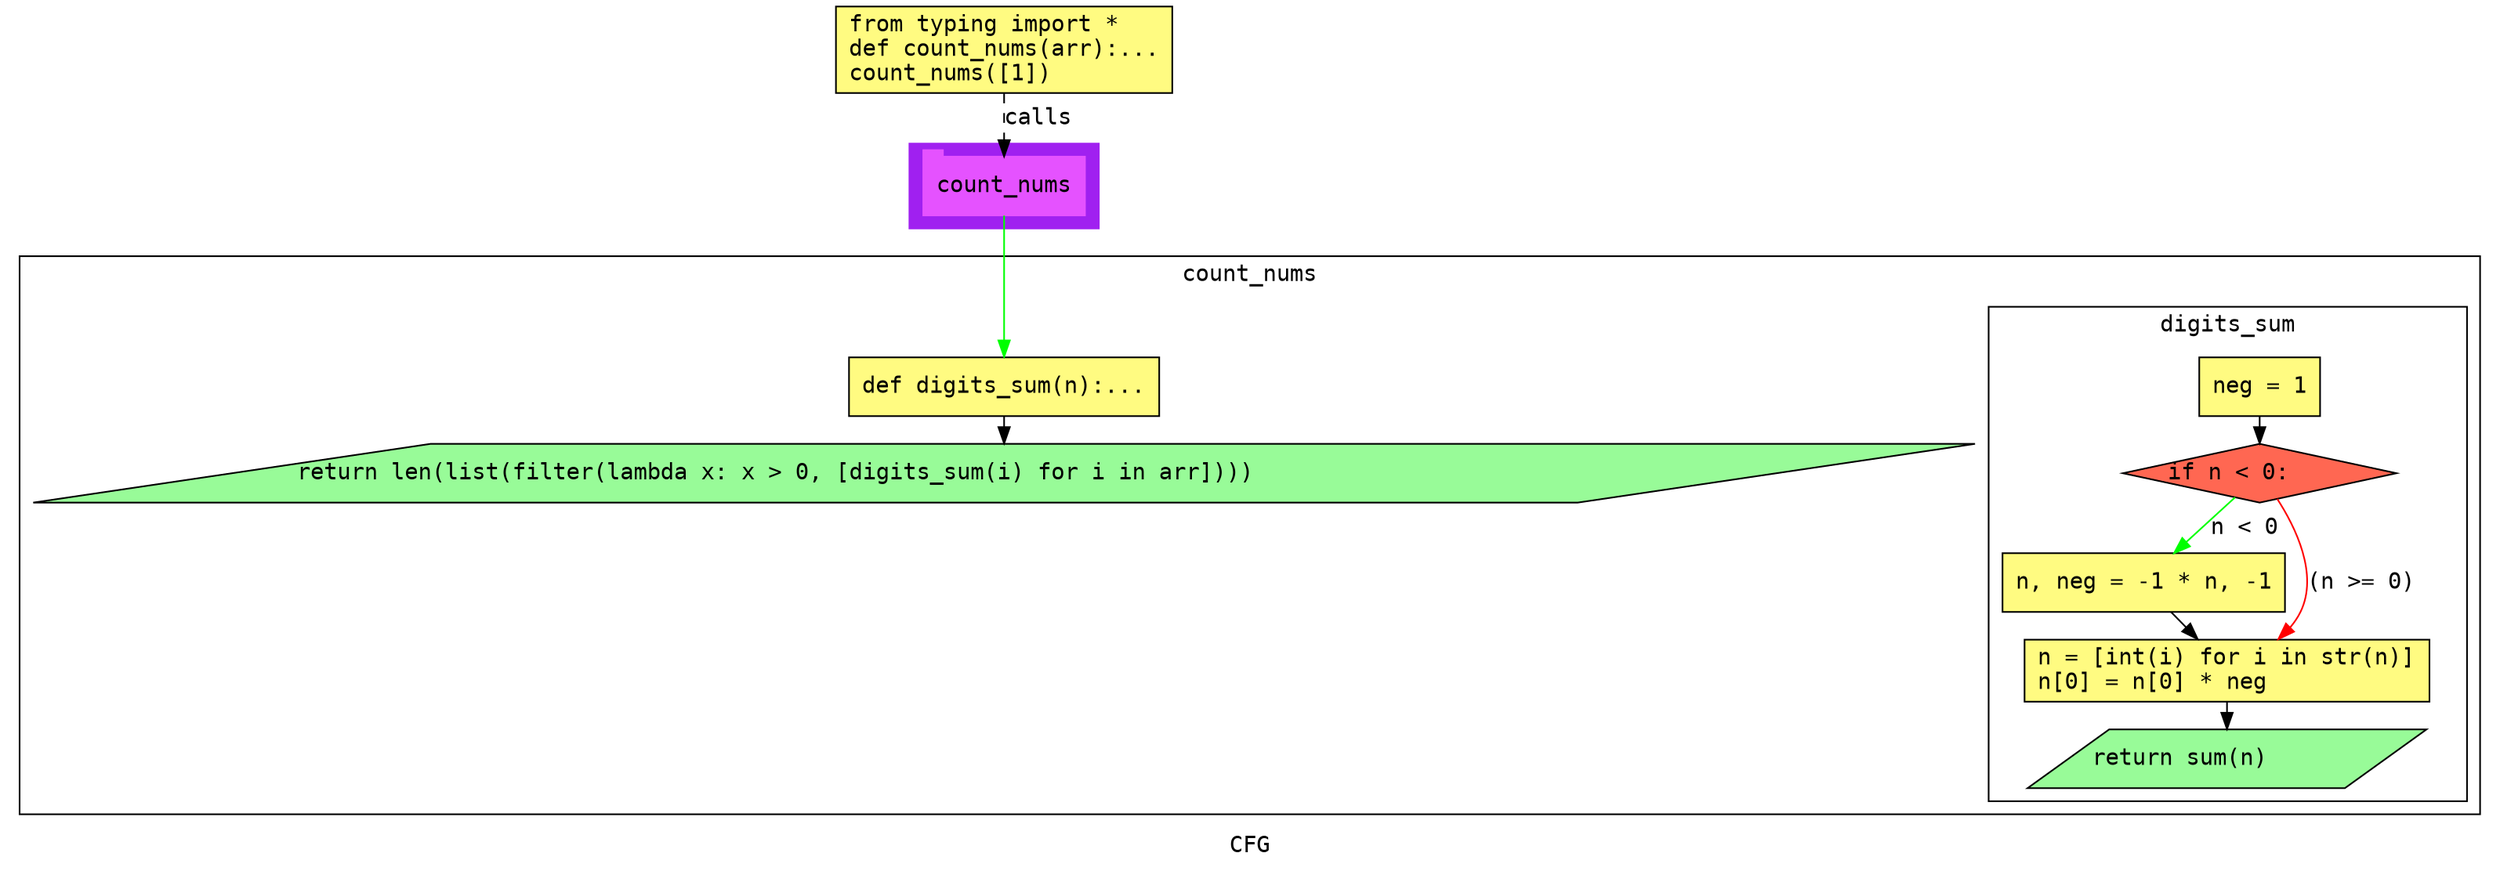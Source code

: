 digraph cluster312CFG {
	graph [bb="0,0,1481,526",
		compound=True,
		fontname="DejaVu Sans Mono",
		label=CFG,
		lheight=0.21,
		lp="740.5,11.5",
		lwidth=0.35,
		pack=False,
		rankdir=TB,
		ranksep=0.02
	];
	node [fontname="DejaVu Sans Mono",
		label="\N"
	];
	edge [fontname="DejaVu Sans Mono"];
	subgraph cluster_1 {
		graph [bb="532,390,648,442",
			color=purple,
			compound=true,
			fontname="DejaVu Sans Mono",
			label="",
			rankdir=TB,
			ranksep=0.02,
			shape=tab,
			style=filled
		];
		node [fontname="DejaVu Sans Mono"];
		edge [fontname="DejaVu Sans Mono"];
		17	[color="#E552FF",
			height=0.5,
			label=count_nums,
			linenum="[14]",
			pos="590,416",
			shape=tab,
			style=filled,
			width=1.375];
	}
	subgraph cluster2count_nums {
		graph [bb="8,31,1473,373",
			compound=True,
			fontname="DejaVu Sans Mono",
			label=count_nums,
			lheight=0.21,
			lp="740.5,361.5",
			lwidth=1.15,
			pack=False,
			rankdir=TB,
			ranksep=0.02
		];
		node [fontname="DejaVu Sans Mono"];
		edge [fontname="DejaVu Sans Mono"];
		subgraph cluster4digits_sum {
			graph [bb="1172,39,1465,342",
				compound=True,
				fontname="DejaVu Sans Mono",
				label=digits_sum,
				lheight=0.21,
				lp="1318.5,330.5",
				lwidth=1.15,
				pack=False,
				rankdir=TB,
				ranksep=0.02
			];
			node [fontname="DejaVu Sans Mono"];
			edge [fontname="DejaVu Sans Mono"];
			subgraph cluster_8 {
				graph [color=purple,
					compound=true,
					fontname="DejaVu Sans Mono",
					label="",
					rankdir=TB,
					ranksep=0.02,
					shape=tab,
					style=filled
				];
				node [fontname="DejaVu Sans Mono"];
				edge [fontname="DejaVu Sans Mono"];
			}
			5	[fillcolor="#FFFB81",
				height=0.5,
				label="neg = 1\l",
				linenum="[6]",
				pos="1338,293",
				shape=rectangle,
				style="filled,solid",
				width=1.0278];
			6	[fillcolor="#FF6752",
				height=0.5,
				label="if n < 0:\l",
				linenum="[7]",
				pos="1338,240",
				shape=diamond,
				style="filled,solid",
				width=2.3234];
			5 -> 6	[color=black,
				pos="e,1338,258.25 1338,274.73 1338,272.66 1338,270.5 1338,268.32"];
			7	[fillcolor="#FFFB81",
				height=0.5,
				label="n, neg = -1 * n, -1\l",
				linenum="[8]",
				pos="1267,173",
				shape=rectangle,
				style="filled,solid",
				width=2.4028];
			6 -> 7	[color=green,
				label="n < 0",
				lp="1329,206.5",
				pos="e,1285.6,191 1322.9,225.22 1314.2,217.26 1303.1,207.03 1293,197.8"];
			8	[fillcolor="#FFFB81",
				height=0.52778,
				label="n = [int(i) for i in str(n)]\ln[0] = n[0] * neg\l",
				linenum="[9, 10]",
				pos="1318,119",
				shape=rectangle,
				style="filled,solid",
				width=3.4444];
			6 -> 8	[color=red,
				label="(n >= 0)",
				lp="1400.5,173",
				pos="e,1349.5,138.33 1348.8,224.19 1360,206.96 1374.2,177.96 1363,155 1361.3,151.6 1359.2,148.43 1356.7,145.51"];
			7 -> 8	[color=black,
				pos="e,1300,138.32 1283.7,154.97 1286.6,151.97 1289.8,148.79 1292.9,145.62"];
			11	[fillcolor="#98fb98",
				height=0.5,
				label="return sum(n)\l",
				linenum="[11]",
				pos="1318,65",
				shape=parallelogram,
				style="filled,solid",
				width=3.2823];
			8 -> 11	[color=black,
				pos="e,1318,83.216 1318,99.813 1318,97.708 1318,95.527 1318,93.334"];
		}
		3	[fillcolor="#FFFB81",
			height=0.5,
			label="def digits_sum(n):...\l",
			linenum="[5]",
			pos="590,293",
			shape=rectangle,
			style="filled,solid",
			width=2.6389];
		14	[fillcolor="#98fb98",
			height=0.5,
			label="return len(list(filter(lambda x: x > 0, [digits_sum(i) for i in arr])))\l",
			linenum="[12]",
			pos="590,240",
			shape=parallelogram,
			style="filled,solid",
			width=15.935];
		3 -> 14	[color=black,
			pos="e,590,258.25 590,274.73 590,272.66 590,270.5 590,268.32"];
	}
	1	[fillcolor="#FFFB81",
		height=0.73611,
		label="from typing import *\ldef count_nums(arr):...\lcount_nums([1])\l",
		linenum="[1]",
		pos="590,499.5",
		shape=rectangle,
		style="filled,solid",
		width=2.8611];
	1 -> 17	[label=calls,
		lp="611,457.5",
		pos="e,590,434.13 590,472.71 590,463.66 590,453.47 590,444.3",
		style=dashed];
	17 -> 3	[color=green,
		pos="e,590,311.38 590,397.92 590,378.04 590,344.92 590,321.42"];
}
